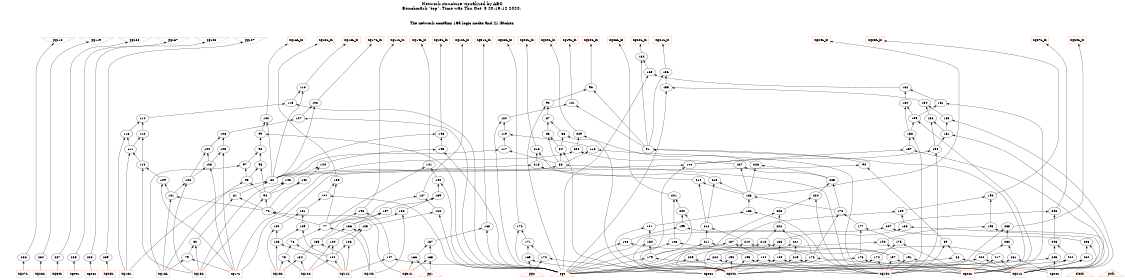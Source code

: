 # Network structure generated by ABC

digraph network {
size = "7.5,10";
center = true;
edge [dir = back];

{
  node [shape = plaintext];
  edge [style = invis];
  LevelTitle1 [label=""];
  LevelTitle2 [label=""];
  Level15 [label = ""];
  Level14 [label = ""];
  Level13 [label = ""];
  Level12 [label = ""];
  Level11 [label = ""];
  Level10 [label = ""];
  Level9 [label = ""];
  Level8 [label = ""];
  Level7 [label = ""];
  Level6 [label = ""];
  Level5 [label = ""];
  Level4 [label = ""];
  Level3 [label = ""];
  Level2 [label = ""];
  Level1 [label = ""];
  Level0 [label = ""];
  LevelTitle1 ->  LevelTitle2 ->  Level15 ->  Level14 ->  Level13 ->  Level12 ->  Level11 ->  Level10 ->  Level9 ->  Level8 ->  Level7 ->  Level6 ->  Level5 ->  Level4 ->  Level3 ->  Level2 ->  Level1 ->  Level0;
}

{
  rank = same;
  LevelTitle1;
  title1 [shape=plaintext,
          fontsize=20,
          fontname = "Times-Roman",
          label="Network structure visualized by ABC\nBenchmark \"top\". Time was Thu Oct  8 20:19:12 2020. "
         ];
}

{
  rank = same;
  LevelTitle2;
  title2 [shape=plaintext,
          fontsize=18,
          fontname = "Times-Roman",
          label="The network contains 165 logic nodes and 21 latches.\n"
         ];
}

{
  rank = same;
  Level15;
  Node6 [label = "pg118", shape = invtriangle, color = coral, fillcolor = coral];
  Node7 [label = "pg119", shape = invtriangle, color = coral, fillcolor = coral];
  Node8 [label = "pg168", shape = invtriangle, color = coral, fillcolor = coral];
  Node9 [label = "pg167", shape = invtriangle, color = coral, fillcolor = coral];
  Node10 [label = "pg108", shape = invtriangle, color = coral, fillcolor = coral];
  Node11 [label = "pg107", shape = invtriangle, color = coral, fillcolor = coral];
  Node13 [label = "ng20L_in", shape = box, color = coral, fillcolor = coral];
  Node16 [label = "ng16L_in", shape = box, color = coral, fillcolor = coral];
  Node19 [label = "ng17L_in", shape = box, color = coral, fillcolor = coral];
  Node22 [label = "ng18L_in", shape = box, color = coral, fillcolor = coral];
  Node25 [label = "ng19L_in", shape = box, color = coral, fillcolor = coral];
  Node28 [label = "ng12L_in", shape = box, color = coral, fillcolor = coral];
  Node31 [label = "ng13L_in", shape = box, color = coral, fillcolor = coral];
  Node34 [label = "ng14L_in", shape = box, color = coral, fillcolor = coral];
  Node37 [label = "ng15L_in", shape = box, color = coral, fillcolor = coral];
  Node40 [label = "ng11L_in", shape = box, color = coral, fillcolor = coral];
  Node43 [label = "ng21L_in", shape = box, color = coral, fillcolor = coral];
  Node46 [label = "ng22L_in", shape = box, color = coral, fillcolor = coral];
  Node49 [label = "ng31L_in", shape = box, color = coral, fillcolor = coral];
  Node52 [label = "ng23L_in", shape = box, color = coral, fillcolor = coral];
  Node55 [label = "ng24L_in", shape = box, color = coral, fillcolor = coral];
  Node58 [label = "ng25L_in", shape = box, color = coral, fillcolor = coral];
  Node61 [label = "ng26L_in", shape = box, color = coral, fillcolor = coral];
  Node64 [label = "ng27L_in", shape = box, color = coral, fillcolor = coral];
  Node67 [label = "ng28L_in", shape = box, color = coral, fillcolor = coral];
  Node70 [label = "ng29L_in", shape = box, color = coral, fillcolor = coral];
  Node73 [label = "ng30L_in", shape = box, color = coral, fillcolor = coral];
}

{
  rank = same;
  Level14;
  Node164 [label = "164\n", shape = ellipse];
}

{
  rank = same;
  Level13;
  Node156 [label = "156\n", shape = ellipse];
  Node163 [label = "163\n", shape = ellipse];
}

{
  rank = same;
  Level12;
  Node93 [label = "93\n", shape = ellipse];
  Node116 [label = "116\n", shape = ellipse];
  Node155 [label = "155\n", shape = ellipse];
  Node162 [label = "162\n", shape = ellipse];
}

{
  rank = same;
  Level11;
  Node92 [label = "92\n", shape = ellipse];
  Node108 [label = "108\n", shape = ellipse];
  Node115 [label = "115\n", shape = ellipse];
  Node121 [label = "121\n", shape = ellipse];
  Node154 [label = "154\n", shape = ellipse];
  Node160 [label = "160\n", shape = ellipse];
  Node161 [label = "161\n", shape = ellipse];
}

{
  rank = same;
  Level10;
  Node87 [label = "87\n", shape = ellipse];
  Node100 [label = "100\n", shape = ellipse];
  Node107 [label = "107\n", shape = ellipse];
  Node114 [label = "114\n", shape = ellipse];
  Node120 [label = "120\n", shape = ellipse];
  Node152 [label = "152\n", shape = ellipse];
  Node153 [label = "153\n", shape = ellipse];
  Node159 [label = "159\n", shape = ellipse];
}

{
  rank = same;
  Level9;
  Node85 [label = "85\n", shape = ellipse];
  Node86 [label = "86\n", shape = ellipse];
  Node99 [label = "99\n", shape = ellipse];
  Node106 [label = "106\n", shape = ellipse];
  Node112 [label = "112\n", shape = ellipse];
  Node113 [label = "113\n", shape = ellipse];
  Node119 [label = "119\n", shape = ellipse];
  Node146 [label = "146\n", shape = ellipse];
  Node151 [label = "151\n", shape = ellipse];
  Node158 [label = "158\n", shape = ellipse];
  Node229 [label = "229\n", shape = ellipse];
}

{
  rank = same;
  Level8;
  Node84 [label = "84\n", shape = ellipse];
  Node91 [label = "91\n", shape = ellipse];
  Node98 [label = "98\n", shape = ellipse];
  Node104 [label = "104\n", shape = ellipse];
  Node105 [label = "105\n", shape = ellipse];
  Node111 [label = "111\n", shape = ellipse];
  Node117 [label = "117\n", shape = ellipse];
  Node118 [label = "118\n", shape = ellipse];
  Node145 [label = "145\n", shape = ellipse];
  Node150 [label = "150\n", shape = ellipse];
  Node157 [label = "157\n", shape = ellipse];
  Node216 [label = "216\n", shape = ellipse];
  Node228 [label = "228\n", shape = ellipse];
}

{
  rank = same;
  Level7;
  Node83 [label = "83\n", shape = ellipse];
  Node90 [label = "90\n", shape = ellipse];
  Node96 [label = "96\n", shape = ellipse];
  Node97 [label = "97\n", shape = ellipse];
  Node103 [label = "103\n", shape = ellipse];
  Node110 [label = "110\n", shape = ellipse];
  Node141 [label = "141\n", shape = ellipse];
  Node144 [label = "144\n", shape = ellipse];
  Node149 [label = "149\n", shape = ellipse];
  Node215 [label = "215\n", shape = ellipse];
  Node226 [label = "226\n", shape = ellipse];
  Node227 [label = "227\n", shape = ellipse];
}

{
  rank = same;
  Level6;
  Node82 [label = "82\n", shape = ellipse];
  Node95 [label = "95\n", shape = ellipse];
  Node102 [label = "102\n", shape = ellipse];
  Node109 [label = "109\n", shape = ellipse];
  Node133 [label = "133\n", shape = ellipse];
  Node140 [label = "140\n", shape = ellipse];
  Node142 [label = "142\n", shape = ellipse];
  Node143 [label = "143\n", shape = ellipse];
  Node213 [label = "213\n", shape = ellipse];
  Node214 [label = "214\n", shape = ellipse];
  Node225 [label = "225\n", shape = ellipse];
}

{
  rank = same;
  Level5;
  Node81 [label = "81\n", shape = ellipse];
  Node94 [label = "94\n", shape = ellipse];
  Node101 [label = "101\n", shape = ellipse];
  Node127 [label = "127\n", shape = ellipse];
  Node132 [label = "132\n", shape = ellipse];
  Node139 [label = "139\n", shape = ellipse];
  Node183 [label = "183\n", shape = ellipse];
  Node194 [label = "194\n", shape = ellipse];
  Node201 [label = "201\n", shape = ellipse];
  Node224 [label = "224\n", shape = ellipse];
}

{
  rank = same;
  Level4;
  Node78 [label = "78\n", shape = ellipse];
  Node126 [label = "126\n", shape = ellipse];
  Node131 [label = "131\n", shape = ellipse];
  Node137 [label = "137\n", shape = ellipse];
  Node138 [label = "138\n", shape = ellipse];
  Node148 [label = "148\n", shape = ellipse];
  Node178 [label = "178\n", shape = ellipse];
  Node182 [label = "182\n", shape = ellipse];
  Node189 [label = "189\n", shape = ellipse];
  Node200 [label = "200\n", shape = ellipse];
  Node208 [label = "208\n", shape = ellipse];
  Node223 [label = "223\n", shape = ellipse];
}

{
  rank = same;
  Level3;
  Node77 [label = "77\n", shape = ellipse];
  Node125 [label = "125\n", shape = ellipse];
  Node129 [label = "129\n", shape = ellipse];
  Node130 [label = "130\n", shape = ellipse];
  Node136 [label = "136\n", shape = ellipse];
  Node168 [label = "168\n", shape = ellipse];
  Node172 [label = "172\n", shape = ellipse];
  Node177 [label = "177\n", shape = ellipse];
  Node181 [label = "181\n", shape = ellipse];
  Node188 [label = "188\n", shape = ellipse];
  Node193 [label = "193\n", shape = ellipse];
  Node199 [label = "199\n", shape = ellipse];
  Node207 [label = "207\n", shape = ellipse];
  Node212 [label = "212\n", shape = ellipse];
  Node222 [label = "222\n", shape = ellipse];
  Node233 [label = "233\n", shape = ellipse];
}

{
  rank = same;
  Level2;
  Node76 [label = "76\n", shape = ellipse];
  Node80 [label = "80\n", shape = ellipse];
  Node89 [label = "89\n", shape = ellipse];
  Node123 [label = "123\n", shape = ellipse];
  Node124 [label = "124\n", shape = ellipse];
  Node128 [label = "128\n", shape = ellipse];
  Node135 [label = "135\n", shape = ellipse];
  Node167 [label = "167\n", shape = ellipse];
  Node171 [label = "171\n", shape = ellipse];
  Node175 [label = "175\n", shape = ellipse];
  Node180 [label = "180\n", shape = ellipse];
  Node186 [label = "186\n", shape = ellipse];
  Node187 [label = "187\n", shape = ellipse];
  Node192 [label = "192\n", shape = ellipse];
  Node196 [label = "196\n", shape = ellipse];
  Node198 [label = "198\n", shape = ellipse];
  Node203 [label = "203\n", shape = ellipse];
  Node206 [label = "206\n", shape = ellipse];
  Node210 [label = "210\n", shape = ellipse];
  Node211 [label = "211\n", shape = ellipse];
  Node218 [label = "218\n", shape = ellipse];
  Node221 [label = "221\n", shape = ellipse];
  Node232 [label = "232\n", shape = ellipse];
}

{
  rank = same;
  Level1;
  Node75 [label = "75\n", shape = ellipse];
  Node79 [label = "79\n", shape = ellipse];
  Node88 [label = "88\n", shape = ellipse];
  Node122 [label = "122\n", shape = ellipse];
  Node134 [label = "134\n", shape = ellipse];
  Node147 [label = "147\n", shape = ellipse];
  Node165 [label = "165\n", shape = ellipse];
  Node166 [label = "166\n", shape = ellipse];
  Node169 [label = "169\n", shape = ellipse];
  Node170 [label = "170\n", shape = ellipse];
  Node173 [label = "173\n", shape = ellipse];
  Node174 [label = "174\n", shape = ellipse];
  Node176 [label = "176\n", shape = ellipse];
  Node179 [label = "179\n", shape = ellipse];
  Node184 [label = "184\n", shape = ellipse];
  Node185 [label = "185\n", shape = ellipse];
  Node190 [label = "190\n", shape = ellipse];
  Node191 [label = "191\n", shape = ellipse];
  Node195 [label = "195\n", shape = ellipse];
  Node197 [label = "197\n", shape = ellipse];
  Node202 [label = "202\n", shape = ellipse];
  Node204 [label = "204\n", shape = ellipse];
  Node205 [label = "205\n", shape = ellipse];
  Node209 [label = "209\n", shape = ellipse];
  Node217 [label = "217\n", shape = ellipse];
  Node219 [label = "219\n", shape = ellipse];
  Node220 [label = "220\n", shape = ellipse];
  Node230 [label = "230\n", shape = ellipse];
  Node231 [label = "231\n", shape = ellipse];
  Node234 [label = "234\n", shape = ellipse];
  Node235 [label = "235\n", shape = ellipse];
  Node236 [label = "236\n", shape = ellipse];
  Node237 [label = "237\n", shape = ellipse];
  Node238 [label = "238\n", shape = ellipse];
  Node239 [label = "239\n", shape = ellipse];
}

{
  rank = same;
  Level0;
  Node1 [label = "clock", shape = triangle, color = coral, fillcolor = coral];
  Node2 [label = "pg2", shape = triangle, color = coral, fillcolor = coral];
  Node3 [label = "pg1", shape = triangle, color = coral, fillcolor = coral];
  Node4 [label = "pg0", shape = triangle, color = coral, fillcolor = coral];
  Node5 [label = "pclk", shape = triangle, color = coral, fillcolor = coral];
  Node14 [label = "ng20L", shape = box, color = coral, fillcolor = coral];
  Node17 [label = "ng16L", shape = box, color = coral, fillcolor = coral];
  Node20 [label = "ng17L", shape = box, color = coral, fillcolor = coral];
  Node23 [label = "ng18L", shape = box, color = coral, fillcolor = coral];
  Node26 [label = "ng19L", shape = box, color = coral, fillcolor = coral];
  Node29 [label = "ng12L", shape = box, color = coral, fillcolor = coral];
  Node32 [label = "ng13L", shape = box, color = coral, fillcolor = coral];
  Node35 [label = "ng14L", shape = box, color = coral, fillcolor = coral];
  Node38 [label = "ng15L", shape = box, color = coral, fillcolor = coral];
  Node41 [label = "ng11L", shape = box, color = coral, fillcolor = coral];
  Node44 [label = "ng21L", shape = box, color = coral, fillcolor = coral];
  Node47 [label = "ng22L", shape = box, color = coral, fillcolor = coral];
  Node50 [label = "ng31L", shape = box, color = coral, fillcolor = coral];
  Node53 [label = "ng23L", shape = box, color = coral, fillcolor = coral];
  Node56 [label = "ng24L", shape = box, color = coral, fillcolor = coral];
  Node59 [label = "ng25L", shape = box, color = coral, fillcolor = coral];
  Node62 [label = "ng26L", shape = box, color = coral, fillcolor = coral];
  Node65 [label = "ng27L", shape = box, color = coral, fillcolor = coral];
  Node68 [label = "ng28L", shape = box, color = coral, fillcolor = coral];
  Node71 [label = "ng29L", shape = box, color = coral, fillcolor = coral];
  Node74 [label = "ng30L", shape = box, color = coral, fillcolor = coral];
}

title1 -> title2 [style = invis];
title2 -> Node6 [style = invis];
title2 -> Node7 [style = invis];
title2 -> Node8 [style = invis];
title2 -> Node9 [style = invis];
title2 -> Node10 [style = invis];
title2 -> Node11 [style = invis];
title2 -> Node13 [style = invis];
title2 -> Node16 [style = invis];
title2 -> Node19 [style = invis];
title2 -> Node22 [style = invis];
title2 -> Node25 [style = invis];
title2 -> Node28 [style = invis];
title2 -> Node31 [style = invis];
title2 -> Node34 [style = invis];
title2 -> Node37 [style = invis];
title2 -> Node40 [style = invis];
title2 -> Node43 [style = invis];
title2 -> Node46 [style = invis];
title2 -> Node49 [style = invis];
title2 -> Node52 [style = invis];
title2 -> Node55 [style = invis];
title2 -> Node58 [style = invis];
title2 -> Node61 [style = invis];
title2 -> Node64 [style = invis];
title2 -> Node67 [style = invis];
title2 -> Node70 [style = invis];
title2 -> Node73 [style = invis];
Node6 -> Node7 [style = invis];
Node7 -> Node8 [style = invis];
Node8 -> Node9 [style = invis];
Node9 -> Node10 [style = invis];
Node10 -> Node11 [style = invis];
Node6 -> Node236 [style = solid];
Node7 -> Node234 [style = solid];
Node8 -> Node237 [style = solid];
Node9 -> Node235 [style = solid];
Node10 -> Node238 [style = solid];
Node11 -> Node239 [style = solid];
Node13 -> Node93 [style = solid];
Node16 -> Node100 [style = solid];
Node19 -> Node108 [style = solid];
Node22 -> Node116 [style = solid];
Node25 -> Node121 [style = solid];
Node28 -> Node127 [style = solid];
Node31 -> Node133 [style = solid];
Node34 -> Node141 [style = solid];
Node37 -> Node146 [style = solid];
Node40 -> Node148 [style = solid];
Node43 -> Node156 [style = solid];
Node46 -> Node164 [style = solid];
Node49 -> Node168 [style = solid];
Node52 -> Node172 [style = solid];
Node55 -> Node183 [style = solid];
Node58 -> Node194 [style = solid];
Node61 -> Node201 [style = solid];
Node64 -> Node208 [style = solid];
Node67 -> Node216 [style = solid];
Node70 -> Node229 [style = solid];
Node73 -> Node233 [style = solid];
Node75 -> Node29 [style = solid];
Node75 -> Node32 [style = solid];
Node76 -> Node41 [style = solid];
Node76 -> Node75 [style = solid];
Node77 -> Node35 [style = solid];
Node77 -> Node76 [style = solid];
Node78 -> Node50 [style = solid];
Node78 -> Node77 [style = solid];
Node79 -> Node17 [style = solid];
Node79 -> Node20 [style = solid];
Node80 -> Node38 [style = solid];
Node80 -> Node79 [style = solid];
Node81 -> Node78 [style = solid];
Node81 -> Node80 [style = solid];
Node82 -> Node23 [style = solid];
Node82 -> Node81 [style = solid];
Node83 -> Node26 [style = solid];
Node83 -> Node82 [style = solid];
Node84 -> Node14 [style = solid];
Node84 -> Node83 [style = solid];
Node85 -> Node83 [style = solid];
Node85 -> Node84 [style = solid];
Node86 -> Node14 [style = solid];
Node86 -> Node84 [style = solid];
Node87 -> Node85 [style = solid];
Node87 -> Node86 [style = solid];
Node88 -> Node14 [style = solid];
Node88 -> Node44 [style = solid];
Node89 -> Node26 [style = solid];
Node89 -> Node88 [style = solid];
Node90 -> Node82 [style = solid];
Node90 -> Node89 [style = solid];
Node91 -> Node47 [style = solid];
Node91 -> Node90 [style = solid];
Node92 -> Node4 [style = solid];
Node92 -> Node87 [style = solid];
Node93 -> Node91 [style = solid];
Node93 -> Node92 [style = solid];
Node94 -> Node38 [style = solid];
Node94 -> Node78 [style = solid];
Node95 -> Node17 [style = solid];
Node95 -> Node94 [style = solid];
Node96 -> Node94 [style = solid];
Node96 -> Node95 [style = solid];
Node97 -> Node17 [style = solid];
Node97 -> Node95 [style = solid];
Node98 -> Node96 [style = solid];
Node98 -> Node97 [style = solid];
Node99 -> Node4 [style = solid];
Node99 -> Node98 [style = solid];
Node100 -> Node82 [style = solid];
Node100 -> Node99 [style = solid];
Node101 -> Node17 [style = solid];
Node101 -> Node78 [style = solid];
Node102 -> Node38 [style = solid];
Node102 -> Node101 [style = solid];
Node103 -> Node20 [style = solid];
Node103 -> Node102 [style = solid];
Node104 -> Node102 [style = solid];
Node104 -> Node103 [style = solid];
Node105 -> Node20 [style = solid];
Node105 -> Node103 [style = solid];
Node106 -> Node104 [style = solid];
Node106 -> Node105 [style = solid];
Node107 -> Node4 [style = solid];
Node107 -> Node106 [style = solid];
Node108 -> Node82 [style = solid];
Node108 -> Node107 [style = solid];
Node109 -> Node20 [style = solid];
Node109 -> Node101 [style = solid];
Node110 -> Node38 [style = solid];
Node110 -> Node109 [style = solid];
Node111 -> Node23 [style = solid];
Node111 -> Node110 [style = solid];
Node112 -> Node110 [style = solid];
Node112 -> Node111 [style = solid];
Node113 -> Node23 [style = solid];
Node113 -> Node111 [style = solid];
Node114 -> Node112 [style = solid];
Node114 -> Node113 [style = solid];
Node115 -> Node4 [style = solid];
Node115 -> Node114 [style = solid];
Node116 -> Node82 [style = solid];
Node116 -> Node115 [style = solid];
Node117 -> Node82 [style = solid];
Node117 -> Node83 [style = solid];
Node118 -> Node26 [style = solid];
Node118 -> Node83 [style = solid];
Node119 -> Node117 [style = solid];
Node119 -> Node118 [style = solid];
Node120 -> Node4 [style = solid];
Node120 -> Node119 [style = solid];
Node121 -> Node91 [style = solid];
Node121 -> Node120 [style = solid];
Node122 -> Node29 [style = solid];
Node122 -> Node41 [style = solid];
Node123 -> Node41 [style = solid];
Node123 -> Node122 [style = solid];
Node124 -> Node29 [style = solid];
Node124 -> Node122 [style = solid];
Node125 -> Node123 [style = solid];
Node125 -> Node124 [style = solid];
Node126 -> Node4 [style = solid];
Node126 -> Node125 [style = solid];
Node127 -> Node77 [style = solid];
Node127 -> Node126 [style = solid];
Node128 -> Node32 [style = solid];
Node128 -> Node122 [style = solid];
Node129 -> Node122 [style = solid];
Node129 -> Node128 [style = solid];
Node130 -> Node32 [style = solid];
Node130 -> Node128 [style = solid];
Node131 -> Node129 [style = solid];
Node131 -> Node130 [style = solid];
Node132 -> Node4 [style = solid];
Node132 -> Node131 [style = solid];
Node133 -> Node77 [style = solid];
Node133 -> Node132 [style = solid];
Node134 -> Node29 [style = solid];
Node134 -> Node32 [style = solid];
Node135 -> Node41 [style = solid];
Node135 -> Node134 [style = solid];
Node136 -> Node35 [style = solid];
Node136 -> Node135 [style = solid];
Node137 -> Node135 [style = solid];
Node137 -> Node136 [style = solid];
Node138 -> Node35 [style = solid];
Node138 -> Node136 [style = solid];
Node139 -> Node137 [style = solid];
Node139 -> Node138 [style = solid];
Node140 -> Node4 [style = solid];
Node140 -> Node139 [style = solid];
Node141 -> Node77 [style = solid];
Node141 -> Node140 [style = solid];
Node142 -> Node78 [style = solid];
Node142 -> Node94 [style = solid];
Node143 -> Node38 [style = solid];
Node143 -> Node94 [style = solid];
Node144 -> Node142 [style = solid];
Node144 -> Node143 [style = solid];
Node145 -> Node4 [style = solid];
Node145 -> Node144 [style = solid];
Node146 -> Node82 [style = solid];
Node146 -> Node145 [style = solid];
Node147 -> Node4 [style = solid];
Node147 -> Node41 [style = solid];
Node148 -> Node77 [style = solid];
Node148 -> Node147 [style = solid];
Node149 -> Node14 [style = solid];
Node149 -> Node82 [style = solid];
Node150 -> Node26 [style = solid];
Node150 -> Node149 [style = solid];
Node151 -> Node44 [style = solid];
Node151 -> Node150 [style = solid];
Node152 -> Node150 [style = solid];
Node152 -> Node151 [style = solid];
Node153 -> Node44 [style = solid];
Node153 -> Node151 [style = solid];
Node154 -> Node152 [style = solid];
Node154 -> Node153 [style = solid];
Node155 -> Node4 [style = solid];
Node155 -> Node154 [style = solid];
Node156 -> Node91 [style = solid];
Node156 -> Node155 [style = solid];
Node157 -> Node44 [style = solid];
Node157 -> Node149 [style = solid];
Node158 -> Node26 [style = solid];
Node158 -> Node157 [style = solid];
Node159 -> Node47 [style = solid];
Node159 -> Node158 [style = solid];
Node160 -> Node158 [style = solid];
Node160 -> Node159 [style = solid];
Node161 -> Node47 [style = solid];
Node161 -> Node159 [style = solid];
Node162 -> Node160 [style = solid];
Node162 -> Node161 [style = solid];
Node163 -> Node4 [style = solid];
Node163 -> Node162 [style = solid];
Node164 -> Node91 [style = solid];
Node164 -> Node163 [style = solid];
Node165 -> Node3 [style = solid];
Node165 -> Node50 [style = solid];
Node166 -> Node3 [style = solid];
Node166 -> Node50 [style = solid];
Node167 -> Node165 [style = solid];
Node167 -> Node166 [style = solid];
Node168 -> Node4 [style = solid];
Node168 -> Node167 [style = solid];
Node169 -> Node2 [style = solid];
Node169 -> Node53 [style = solid];
Node170 -> Node2 [style = solid];
Node170 -> Node53 [style = solid];
Node171 -> Node169 [style = solid];
Node171 -> Node170 [style = solid];
Node172 -> Node4 [style = solid];
Node172 -> Node171 [style = solid];
Node173 -> Node4 [style = solid];
Node173 -> Node56 [style = solid];
Node174 -> Node14 [style = solid];
Node174 -> Node26 [style = solid];
Node175 -> Node47 [style = solid];
Node175 -> Node174 [style = solid];
Node176 -> Node44 [style = solid];
Node176 -> Node53 [style = solid];
Node177 -> Node175 [style = solid];
Node177 -> Node176 [style = solid];
Node178 -> Node173 [style = solid];
Node178 -> Node177 [style = solid];
Node179 -> Node4 [style = solid];
Node179 -> Node44 [style = solid];
Node180 -> Node53 [style = solid];
Node180 -> Node179 [style = solid];
Node181 -> Node14 [style = solid];
Node181 -> Node180 [style = solid];
Node182 -> Node26 [style = solid];
Node182 -> Node181 [style = solid];
Node183 -> Node178 [style = solid];
Node183 -> Node182 [style = solid];
Node184 -> Node47 [style = solid];
Node184 -> Node53 [style = solid];
Node185 -> Node14 [style = solid];
Node185 -> Node26 [style = solid];
Node186 -> Node53 [style = solid];
Node186 -> Node185 [style = solid];
Node187 -> Node4 [style = solid];
Node187 -> Node184 [style = solid];
Node188 -> Node44 [style = solid];
Node188 -> Node186 [style = solid];
Node189 -> Node187 [style = solid];
Node189 -> Node188 [style = solid];
Node190 -> Node14 [style = solid];
Node190 -> Node53 [style = solid];
Node191 -> Node26 [style = solid];
Node191 -> Node47 [style = solid];
Node192 -> Node190 [style = solid];
Node192 -> Node191 [style = solid];
Node193 -> Node56 [style = solid];
Node193 -> Node192 [style = solid];
Node194 -> Node189 [style = solid];
Node194 -> Node193 [style = solid];
Node195 -> Node14 [style = solid];
Node195 -> Node26 [style = solid];
Node196 -> Node4 [style = solid];
Node196 -> Node195 [style = solid];
Node197 -> Node26 [style = solid];
Node197 -> Node47 [style = solid];
Node198 -> Node4 [style = solid];
Node198 -> Node197 [style = solid];
Node199 -> Node173 [style = solid];
Node199 -> Node196 [style = solid];
Node200 -> Node179 [style = solid];
Node200 -> Node199 [style = solid];
Node201 -> Node198 [style = solid];
Node201 -> Node200 [style = solid];
Node202 -> Node44 [style = solid];
Node202 -> Node47 [style = solid];
Node203 -> Node56 [style = solid];
Node203 -> Node202 [style = solid];
Node204 -> Node26 [style = solid];
Node204 -> Node44 [style = solid];
Node205 -> Node14 [style = solid];
Node205 -> Node56 [style = solid];
Node206 -> Node204 [style = solid];
Node206 -> Node205 [style = solid];
Node207 -> Node4 [style = solid];
Node207 -> Node203 [style = solid];
Node208 -> Node206 [style = solid];
Node208 -> Node207 [style = solid];
Node209 -> Node4 [style = solid];
Node209 -> Node14 [style = solid];
Node210 -> Node197 [style = solid];
Node210 -> Node209 [style = solid];
Node211 -> Node173 [style = solid];
Node211 -> Node179 [style = solid];
Node212 -> Node210 [style = solid];
Node212 -> Node211 [style = solid];
Node213 -> Node183 [style = solid];
Node213 -> Node212 [style = solid];
Node214 -> Node183 [style = solid];
Node214 -> Node212 [style = solid];
Node215 -> Node20 [style = solid];
Node215 -> Node214 [style = solid];
Node216 -> Node213 [style = solid];
Node216 -> Node215 [style = solid];
Node217 -> Node44 [style = solid];
Node217 -> Node47 [style = solid];
Node218 -> Node4 [style = solid];
Node218 -> Node217 [style = solid];
Node219 -> Node44 [style = solid];
Node219 -> Node53 [style = solid];
Node220 -> Node4 [style = solid];
Node220 -> Node47 [style = solid];
Node221 -> Node219 [style = solid];
Node221 -> Node220 [style = solid];
Node222 -> Node218 [style = solid];
Node222 -> Node221 [style = solid];
Node223 -> Node14 [style = solid];
Node223 -> Node222 [style = solid];
Node224 -> Node26 [style = solid];
Node224 -> Node223 [style = solid];
Node225 -> Node178 [style = solid];
Node225 -> Node224 [style = solid];
Node226 -> Node183 [style = solid];
Node226 -> Node225 [style = solid];
Node227 -> Node183 [style = solid];
Node227 -> Node225 [style = solid];
Node228 -> Node20 [style = solid];
Node228 -> Node227 [style = solid];
Node229 -> Node226 [style = solid];
Node229 -> Node228 [style = solid];
Node230 -> Node4 [style = solid];
Node230 -> Node44 [style = solid];
Node231 -> Node14 [style = solid];
Node231 -> Node56 [style = solid];
Node232 -> Node230 [style = solid];
Node232 -> Node231 [style = solid];
Node233 -> Node26 [style = solid];
Node233 -> Node232 [style = solid];
Node234 -> Node68 [style = solid];
Node235 -> Node71 [style = solid];
Node236 -> Node65 [style = solid];
Node237 -> Node74 [style = solid];
Node238 -> Node62 [style = solid];
Node239 -> Node59 [style = solid];
}

